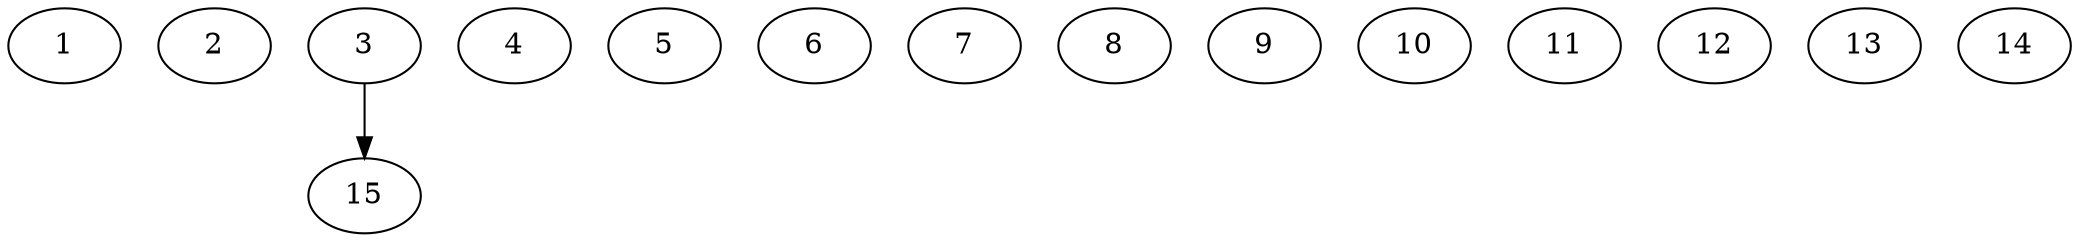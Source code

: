 // DAG automatically generated by daggen at Thu Oct  3 13:59:27 2019
// ./daggen --dot -n 15 --ccr 0.3 --fat 0.9 --regular 0.5 --density 0.6 --mindata 5242880 --maxdata 52428800 
digraph G {
  1 [size="173745493", alpha="0.12", expect_size="52123648"] 
  2 [size="46441813", alpha="0.09", expect_size="13932544"] 
  3 [size="141472427", alpha="0.06", expect_size="42441728"] 
  3 -> 15 [size ="42441728"]
  4 [size="136994133", alpha="0.03", expect_size="41098240"] 
  5 [size="137847467", alpha="0.10", expect_size="41354240"] 
  6 [size="23357440", alpha="0.11", expect_size="7007232"] 
  7 [size="147572053", alpha="0.10", expect_size="44271616"] 
  8 [size="42373120", alpha="0.12", expect_size="12711936"] 
  9 [size="20357120", alpha="0.10", expect_size="6107136"] 
  10 [size="150763520", alpha="0.07", expect_size="45229056"] 
  11 [size="114797227", alpha="0.20", expect_size="34439168"] 
  12 [size="50507093", alpha="0.01", expect_size="15152128"] 
  13 [size="119210667", alpha="0.14", expect_size="35763200"] 
  14 [size="165789013", alpha="0.01", expect_size="49736704"] 
  15 [size="29453653", alpha="0.03", expect_size="8836096"] 
}
